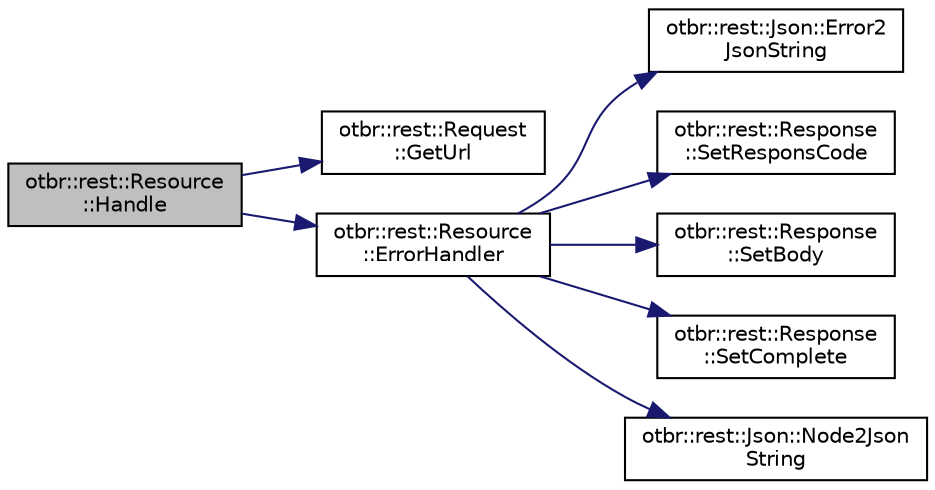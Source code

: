 digraph "otbr::rest::Resource::Handle"
{
  edge [fontname="Helvetica",fontsize="10",labelfontname="Helvetica",labelfontsize="10"];
  node [fontname="Helvetica",fontsize="10",shape=record];
  rankdir="LR";
  Node12 [label="otbr::rest::Resource\l::Handle",height=0.2,width=0.4,color="black", fillcolor="grey75", style="filled", fontcolor="black"];
  Node12 -> Node13 [color="midnightblue",fontsize="10",style="solid",fontname="Helvetica"];
  Node13 [label="otbr::rest::Request\l::GetUrl",height=0.2,width=0.4,color="black", fillcolor="white", style="filled",URL="$da/df0/classotbr_1_1rest_1_1Request.html#a11f6c0ebf75e354af095885b9b604198",tooltip="This method returns the url for this request. "];
  Node12 -> Node14 [color="midnightblue",fontsize="10",style="solid",fontname="Helvetica"];
  Node14 [label="otbr::rest::Resource\l::ErrorHandler",height=0.2,width=0.4,color="black", fillcolor="white", style="filled",URL="$d7/d6e/classotbr_1_1rest_1_1Resource.html#a45c2434e3ac6498e6169f77c4800765b",tooltip="This method provides a quick handler, which could directly set response code of a response and set er..."];
  Node14 -> Node15 [color="midnightblue",fontsize="10",style="solid",fontname="Helvetica"];
  Node15 [label="otbr::rest::Json::Error2\lJsonString",height=0.2,width=0.4,color="black", fillcolor="white", style="filled",URL="$d0/d6c/namespaceotbr_1_1rest_1_1Json.html#ac7838593530ed7935a0a370ff62ed9f6",tooltip="This method formats an error code and an error message to a Json object and serialize it to a string..."];
  Node14 -> Node16 [color="midnightblue",fontsize="10",style="solid",fontname="Helvetica"];
  Node16 [label="otbr::rest::Response\l::SetResponsCode",height=0.2,width=0.4,color="black", fillcolor="white", style="filled",URL="$d2/db0/classotbr_1_1rest_1_1Response.html#ac9313834a0fb7641c649083d35a73a37",tooltip="This method set the response code. "];
  Node14 -> Node17 [color="midnightblue",fontsize="10",style="solid",fontname="Helvetica"];
  Node17 [label="otbr::rest::Response\l::SetBody",height=0.2,width=0.4,color="black", fillcolor="white", style="filled",URL="$d2/db0/classotbr_1_1rest_1_1Response.html#a27e64794404d58d5fb73d6fc307d0b85",tooltip="This method set the response body. "];
  Node14 -> Node18 [color="midnightblue",fontsize="10",style="solid",fontname="Helvetica"];
  Node18 [label="otbr::rest::Response\l::SetComplete",height=0.2,width=0.4,color="black", fillcolor="white", style="filled",URL="$d2/db0/classotbr_1_1rest_1_1Response.html#ae32fa224413da0a7ffdd8c53e2eac594",tooltip="This method labels the response as complete which means all fields has been successfully set..."];
  Node14 -> Node19 [color="midnightblue",fontsize="10",style="solid",fontname="Helvetica"];
  Node19 [label="otbr::rest::Json::Node2Json\lString",height=0.2,width=0.4,color="black", fillcolor="white", style="filled",URL="$d0/d6c/namespaceotbr_1_1rest_1_1Json.html#a6804dde5c7c67da91efeec9fba9c905f",tooltip="This method formats a Node object to a Json object and serialize it to a string. "];
}
